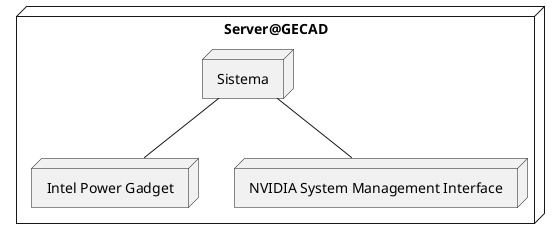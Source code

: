 @startuml
node Server@GECAD{
    node Sistema
    node "Intel Power Gadget" as IPG
    node "NVIDIA System Management Interface" as NSMI
}

Sistema -- IPG
Sistema -- NSMI
@enduml